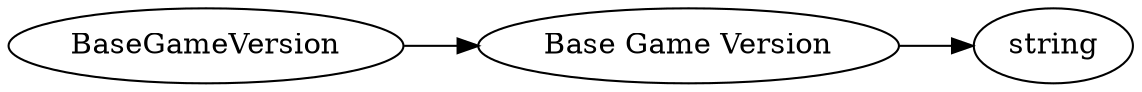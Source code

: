 digraph "BaseGameVersion" {
rankdir = LR
24
24 -> 25
25 -> 26

24 [label="BaseGameVersion",comment="name: \"BaseGameVersion\", typeName: \"\", id: 24, branchId: 0, recurseId: -1, attributes: 0, notes: \"\""];
25 [label="Base Game Version",comment="name: \"Base Game Version\", typeName: \"\", id: 25, branchId: 0, recurseId: -1, attributes: 0, notes: \"Format: 0.0.0 (i.e. Major.Minor.Patch)\""];
26 [label="string",comment="name: \"string\", typeName: \"\", id: 26, branchId: 0, recurseId: -1, attributes: 512, notes: \"\""];
{ rank = max;26}

}
